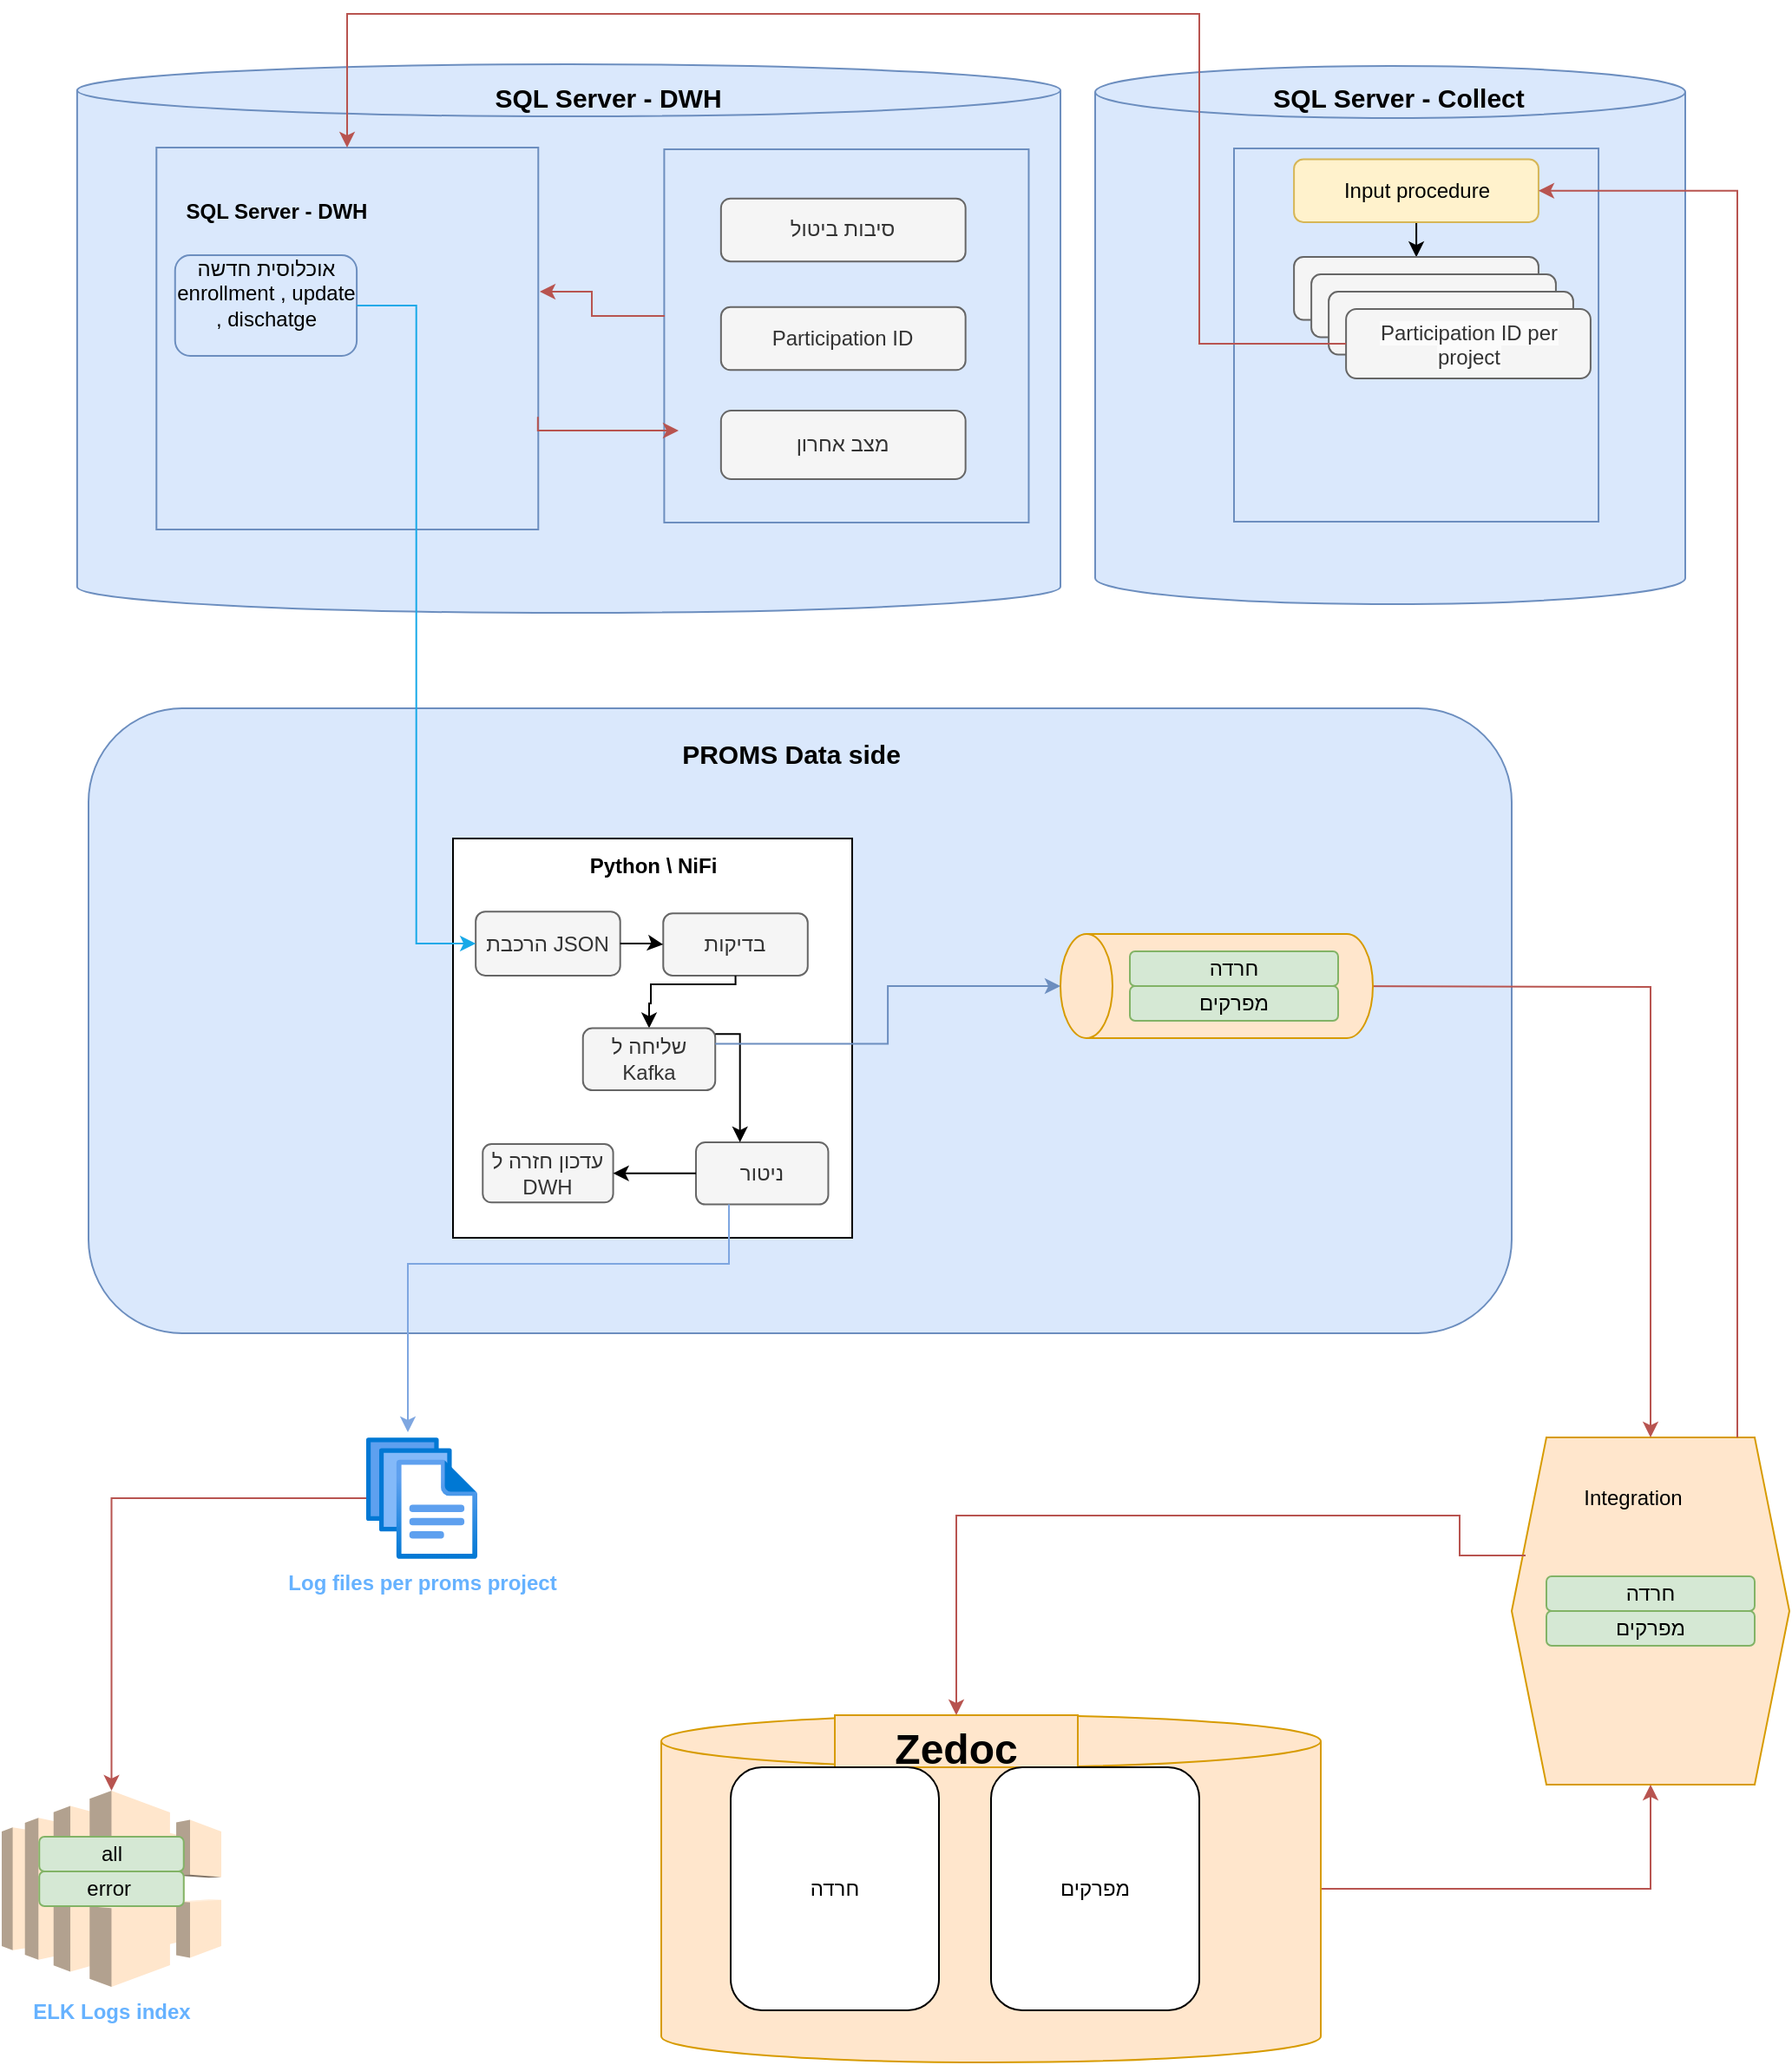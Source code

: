 <mxfile version="22.1.3" type="github">
  <diagram name="‫עמוד-1‬" id="z9KWtGvP0ykJApAYb3_E">
    <mxGraphModel dx="1434" dy="1608" grid="1" gridSize="10" guides="1" tooltips="1" connect="1" arrows="1" fold="1" page="1" pageScale="1" pageWidth="1100" pageHeight="850" math="0" shadow="0">
      <root>
        <mxCell id="0" />
        <mxCell id="1" parent="0" />
        <mxCell id="ZZgVcxSO3x-aKoJtG-Tx-21" value="" style="group" parent="1" vertex="1" connectable="0">
          <mxGeometry x="140" y="-263" width="530" height="268.04" as="geometry" />
        </mxCell>
        <mxCell id="ZZgVcxSO3x-aKoJtG-Tx-17" value="" style="shape=cylinder3;whiteSpace=wrap;html=1;boundedLbl=1;backgroundOutline=1;size=15;fillColor=#dae8fc;strokeColor=#6c8ebf;" parent="ZZgVcxSO3x-aKoJtG-Tx-21" vertex="1">
          <mxGeometry x="-36.553" y="-47.96" width="566.553" height="316" as="geometry" />
        </mxCell>
        <mxCell id="zhimW_uMHWvatuuAIKdU-13" value="" style="group;fillColor=#dae8fc;strokeColor=#6c8ebf;container=0;" parent="ZZgVcxSO3x-aKoJtG-Tx-21" vertex="1" connectable="0">
          <mxGeometry x="301.698" y="1" width="210.027" height="215" as="geometry" />
        </mxCell>
        <mxCell id="wkpVl2k1Z7q7xohtnV9i-1" value="" style="whiteSpace=wrap;html=1;aspect=fixed;container=0;fillColor=#dae8fc;strokeColor=#6c8ebf;" parent="ZZgVcxSO3x-aKoJtG-Tx-21" vertex="1">
          <mxGeometry x="9.14" width="220" height="220" as="geometry" />
        </mxCell>
        <mxCell id="wkpVl2k1Z7q7xohtnV9i-2" value="&lt;b&gt;SQL Server - DWH&lt;/b&gt;" style="text;html=1;strokeColor=none;fillColor=none;align=center;verticalAlign=middle;whiteSpace=wrap;rounded=0;container=0;" parent="ZZgVcxSO3x-aKoJtG-Tx-21" vertex="1">
          <mxGeometry y="22" width="157.007" height="30" as="geometry" />
        </mxCell>
        <mxCell id="wkpVl2k1Z7q7xohtnV9i-15" value="אוכלוסית חדשה enrollment , update , dischatge&lt;br style=&quot;border-color: var(--border-color);&quot;&gt;&amp;nbsp;" style="rounded=1;whiteSpace=wrap;html=1;strokeColor=#6c8ebf;fillColor=#dae8fc;container=0;" parent="ZZgVcxSO3x-aKoJtG-Tx-21" vertex="1">
          <mxGeometry x="19.88" y="62" width="104.67" height="58" as="geometry" />
        </mxCell>
        <mxCell id="zhimW_uMHWvatuuAIKdU-11" value="Participation ID" style="rounded=1;whiteSpace=wrap;html=1;fillColor=#f5f5f5;strokeColor=#666666;fontColor=#333333;container=0;" parent="ZZgVcxSO3x-aKoJtG-Tx-21" vertex="1">
          <mxGeometry x="334.421" y="91.91" width="140.898" height="36.25" as="geometry" />
        </mxCell>
        <mxCell id="zhimW_uMHWvatuuAIKdU-12" value="מצב אחרון" style="rounded=1;whiteSpace=wrap;html=1;strokeColor=#666666;fillColor=#f5f5f5;fontColor=#333333;container=0;" parent="ZZgVcxSO3x-aKoJtG-Tx-21" vertex="1">
          <mxGeometry x="334.421" y="151.46" width="140.898" height="39.54" as="geometry" />
        </mxCell>
        <mxCell id="zhimW_uMHWvatuuAIKdU-25" value="סיבות ביטול" style="rounded=1;whiteSpace=wrap;html=1;fillColor=#f5f5f5;fontColor=#333333;strokeColor=#666666;container=0;" parent="ZZgVcxSO3x-aKoJtG-Tx-21" vertex="1">
          <mxGeometry x="334.421" y="29.36" width="140.898" height="36.25" as="geometry" />
        </mxCell>
        <mxCell id="zhimW_uMHWvatuuAIKdU-15" style="edgeStyle=orthogonalEdgeStyle;rounded=0;orthogonalLoop=1;jettySize=auto;html=1;fillColor=#f8cecc;strokeColor=#b85450;" parent="ZZgVcxSO3x-aKoJtG-Tx-21" edge="1">
          <mxGeometry relative="1" as="geometry">
            <mxPoint x="302" y="97" as="sourcePoint" />
            <mxPoint x="230" y="83" as="targetPoint" />
            <Array as="points">
              <mxPoint x="260" y="97" />
              <mxPoint x="260" y="83" />
              <mxPoint x="231" y="83" />
            </Array>
          </mxGeometry>
        </mxCell>
        <mxCell id="mV6azeuSrDNRdWC2Sgcm-7" value="" style="rounded=1;whiteSpace=wrap;html=1;fillColor=#dae8fc;strokeColor=#6c8ebf;" parent="1" vertex="1">
          <mxGeometry x="110" y="60" width="820" height="360" as="geometry" />
        </mxCell>
        <mxCell id="wkpVl2k1Z7q7xohtnV9i-10" value="" style="shape=hexagon;perimeter=hexagonPerimeter2;whiteSpace=wrap;html=1;fixedSize=1;fillColor=#ffe6cc;strokeColor=#d79b00;" parent="1" vertex="1">
          <mxGeometry x="930" y="480" width="160" height="200" as="geometry" />
        </mxCell>
        <mxCell id="wkpVl2k1Z7q7xohtnV9i-11" value="Integration" style="text;html=1;strokeColor=none;fillColor=none;align=center;verticalAlign=middle;whiteSpace=wrap;rounded=0;" parent="1" vertex="1">
          <mxGeometry x="970" y="500" width="60" height="30" as="geometry" />
        </mxCell>
        <mxCell id="ZZgVcxSO3x-aKoJtG-Tx-31" style="edgeStyle=orthogonalEdgeStyle;rounded=0;orthogonalLoop=1;jettySize=auto;html=1;entryX=0.5;entryY=1;entryDx=0;entryDy=0;fillColor=#f8cecc;strokeColor=#b85450;" parent="1" source="mV6azeuSrDNRdWC2Sgcm-1" target="wkpVl2k1Z7q7xohtnV9i-10" edge="1">
          <mxGeometry relative="1" as="geometry" />
        </mxCell>
        <mxCell id="mV6azeuSrDNRdWC2Sgcm-1" value="" style="shape=cylinder3;whiteSpace=wrap;html=1;boundedLbl=1;backgroundOutline=1;size=15;fillColor=#ffe6cc;strokeColor=#d79b00;" parent="1" vertex="1">
          <mxGeometry x="440" y="640" width="380" height="200" as="geometry" />
        </mxCell>
        <mxCell id="mV6azeuSrDNRdWC2Sgcm-2" value="&lt;h1&gt;Zedoc&lt;/h1&gt;" style="text;html=1;strokeColor=#d79b00;fillColor=#ffe6cc;spacing=5;spacingTop=-20;whiteSpace=wrap;overflow=hidden;rounded=0;align=center;" parent="1" vertex="1">
          <mxGeometry x="540" y="640" width="140" height="30" as="geometry" />
        </mxCell>
        <mxCell id="mV6azeuSrDNRdWC2Sgcm-3" value="מפרקים" style="rounded=1;whiteSpace=wrap;html=1;" parent="1" vertex="1">
          <mxGeometry x="630" y="670" width="120" height="140" as="geometry" />
        </mxCell>
        <mxCell id="mV6azeuSrDNRdWC2Sgcm-4" style="edgeStyle=orthogonalEdgeStyle;rounded=0;orthogonalLoop=1;jettySize=auto;html=1;fillColor=#f8cecc;strokeColor=#b85450;" parent="1" target="wkpVl2k1Z7q7xohtnV9i-10" edge="1">
          <mxGeometry relative="1" as="geometry">
            <mxPoint x="810" y="220.0" as="sourcePoint" />
          </mxGeometry>
        </mxCell>
        <mxCell id="mV6azeuSrDNRdWC2Sgcm-6" value="חרדה" style="rounded=1;whiteSpace=wrap;html=1;" parent="1" vertex="1">
          <mxGeometry x="480" y="670" width="120" height="140" as="geometry" />
        </mxCell>
        <mxCell id="mV6azeuSrDNRdWC2Sgcm-8" value="&lt;font style=&quot;font-size: 15px;&quot;&gt;&lt;b&gt;PROMS Data side&lt;/b&gt;&lt;/font&gt;" style="text;html=1;strokeColor=none;fillColor=none;align=center;verticalAlign=middle;whiteSpace=wrap;rounded=0;" parent="1" vertex="1">
          <mxGeometry x="410" y="71" width="210" height="30" as="geometry" />
        </mxCell>
        <mxCell id="mV6azeuSrDNRdWC2Sgcm-10" value="חרדה" style="rounded=1;whiteSpace=wrap;html=1;fillColor=#d5e8d4;strokeColor=#82b366;" parent="1" vertex="1">
          <mxGeometry x="950" y="560" width="120" height="20" as="geometry" />
        </mxCell>
        <mxCell id="mV6azeuSrDNRdWC2Sgcm-11" value="מפרקים" style="rounded=1;whiteSpace=wrap;html=1;fillColor=#d5e8d4;strokeColor=#82b366;" parent="1" vertex="1">
          <mxGeometry x="950" y="580" width="120" height="20" as="geometry" />
        </mxCell>
        <mxCell id="mV6azeuSrDNRdWC2Sgcm-5" style="edgeStyle=orthogonalEdgeStyle;rounded=0;orthogonalLoop=1;jettySize=auto;html=1;exitX=0.05;exitY=0.34;exitDx=0;exitDy=0;exitPerimeter=0;fillColor=#f8cecc;strokeColor=#b85450;" parent="1" source="wkpVl2k1Z7q7xohtnV9i-10" target="mV6azeuSrDNRdWC2Sgcm-2" edge="1">
          <mxGeometry relative="1" as="geometry">
            <mxPoint x="990" y="545" as="sourcePoint" />
            <mxPoint x="680" y="551" as="targetPoint" />
            <Array as="points">
              <mxPoint x="900" y="548" />
              <mxPoint x="900" y="525" />
              <mxPoint x="610" y="525" />
            </Array>
          </mxGeometry>
        </mxCell>
        <mxCell id="zhimW_uMHWvatuuAIKdU-2" value="&lt;font color=&quot;#66b2ff&quot;&gt;&lt;b&gt;ELK Logs index&lt;/b&gt;&lt;/font&gt;" style="outlineConnect=0;dashed=0;verticalLabelPosition=bottom;verticalAlign=top;align=center;html=1;shape=mxgraph.aws3.elastic_load_balancing;fillColor=#ffe6cc;strokeColor=#d79b00;" parent="1" vertex="1">
          <mxGeometry x="60" y="683.5" width="126.5" height="113" as="geometry" />
        </mxCell>
        <mxCell id="zhimW_uMHWvatuuAIKdU-16" value="KAFKA" style="shape=cylinder3;whiteSpace=wrap;html=1;boundedLbl=1;backgroundOutline=1;size=15;rotation=-90;fillColor=#ffe6cc;strokeColor=#d79b00;" parent="1" vertex="1">
          <mxGeometry x="730" y="130" width="60" height="180" as="geometry" />
        </mxCell>
        <mxCell id="zhimW_uMHWvatuuAIKdU-17" value="חרדה" style="rounded=1;whiteSpace=wrap;html=1;fillColor=#d5e8d4;strokeColor=#82b366;" parent="1" vertex="1">
          <mxGeometry x="710" y="200" width="120" height="20" as="geometry" />
        </mxCell>
        <mxCell id="zhimW_uMHWvatuuAIKdU-18" value="מפרקים" style="rounded=1;whiteSpace=wrap;html=1;fillColor=#d5e8d4;strokeColor=#82b366;" parent="1" vertex="1">
          <mxGeometry x="710" y="220" width="120" height="20" as="geometry" />
        </mxCell>
        <mxCell id="ZZgVcxSO3x-aKoJtG-Tx-3" style="edgeStyle=orthogonalEdgeStyle;rounded=0;orthogonalLoop=1;jettySize=auto;html=1;fillColor=#f8cecc;strokeColor=#b85450;" parent="1" source="ZZgVcxSO3x-aKoJtG-Tx-1" target="zhimW_uMHWvatuuAIKdU-2" edge="1">
          <mxGeometry relative="1" as="geometry" />
        </mxCell>
        <mxCell id="ZZgVcxSO3x-aKoJtG-Tx-1" value="&lt;font color=&quot;#66b2ff&quot;&gt;&lt;b&gt;Log files per proms project&lt;/b&gt;&lt;/font&gt;" style="image;aspect=fixed;html=1;points=[];align=center;fontSize=12;image=img/lib/azure2/general/Files.svg;" parent="1" vertex="1">
          <mxGeometry x="270" y="480" width="64" height="70" as="geometry" />
        </mxCell>
        <mxCell id="ZZgVcxSO3x-aKoJtG-Tx-11" value="" style="group" parent="1" vertex="1" connectable="0">
          <mxGeometry x="320" y="135" width="230" height="230" as="geometry" />
        </mxCell>
        <mxCell id="wkpVl2k1Z7q7xohtnV9i-5" value="" style="whiteSpace=wrap;html=1;aspect=fixed;" parent="ZZgVcxSO3x-aKoJtG-Tx-11" vertex="1">
          <mxGeometry width="230" height="230" as="geometry" />
        </mxCell>
        <mxCell id="wkpVl2k1Z7q7xohtnV9i-6" value="&lt;b&gt;Python \ NiFi&lt;/b&gt;" style="text;html=1;strokeColor=none;fillColor=none;align=center;verticalAlign=middle;whiteSpace=wrap;rounded=0;" parent="ZZgVcxSO3x-aKoJtG-Tx-11" vertex="1">
          <mxGeometry x="28.224" width="175.177" height="31.579" as="geometry" />
        </mxCell>
        <mxCell id="wkpVl2k1Z7q7xohtnV9i-18" value="הרכבת JSON" style="rounded=1;whiteSpace=wrap;html=1;fillColor=#f5f5f5;fontColor=#333333;strokeColor=#666666;" parent="ZZgVcxSO3x-aKoJtG-Tx-11" vertex="1">
          <mxGeometry x="13.084" y="42.105" width="83.263" height="36.842" as="geometry" />
        </mxCell>
        <mxCell id="wkpVl2k1Z7q7xohtnV9i-19" value="בדיקות" style="rounded=1;whiteSpace=wrap;html=1;fillColor=#f5f5f5;strokeColor=#666666;fontColor=#333333;" parent="ZZgVcxSO3x-aKoJtG-Tx-11" vertex="1">
          <mxGeometry x="121.137" y="43.158" width="83.263" height="35.789" as="geometry" />
        </mxCell>
        <mxCell id="ZZgVcxSO3x-aKoJtG-Tx-6" value="" style="edgeStyle=orthogonalEdgeStyle;rounded=0;orthogonalLoop=1;jettySize=auto;html=1;entryX=0;entryY=0.5;entryDx=0;entryDy=0;" parent="ZZgVcxSO3x-aKoJtG-Tx-11" source="wkpVl2k1Z7q7xohtnV9i-18" target="wkpVl2k1Z7q7xohtnV9i-19" edge="1">
          <mxGeometry relative="1" as="geometry" />
        </mxCell>
        <mxCell id="wkpVl2k1Z7q7xohtnV9i-20" value="ניטור" style="rounded=1;whiteSpace=wrap;html=1;fillColor=#f5f5f5;fontColor=#333333;strokeColor=#666666;" parent="ZZgVcxSO3x-aKoJtG-Tx-11" vertex="1">
          <mxGeometry x="139.997" y="174.997" width="76.233" height="35.789" as="geometry" />
        </mxCell>
        <mxCell id="wkpVl2k1Z7q7xohtnV9i-21" value="עדכון חזרה ל DWH" style="rounded=1;whiteSpace=wrap;html=1;fillColor=#f5f5f5;fontColor=#333333;strokeColor=#666666;" parent="ZZgVcxSO3x-aKoJtG-Tx-11" vertex="1">
          <mxGeometry x="17.14" y="176" width="75.151" height="33.684" as="geometry" />
        </mxCell>
        <mxCell id="ZZgVcxSO3x-aKoJtG-Tx-9" value="" style="edgeStyle=orthogonalEdgeStyle;rounded=0;orthogonalLoop=1;jettySize=auto;html=1;entryX=0.5;entryY=0;entryDx=0;entryDy=0;exitX=0.5;exitY=1;exitDx=0;exitDy=0;" parent="ZZgVcxSO3x-aKoJtG-Tx-11" source="wkpVl2k1Z7q7xohtnV9i-19" target="ZZgVcxSO3x-aKoJtG-Tx-14" edge="1">
          <mxGeometry relative="1" as="geometry">
            <mxPoint x="108.242" y="124.211" as="sourcePoint" />
            <mxPoint x="132.032" y="124.211" as="targetPoint" />
            <Array as="points">
              <mxPoint x="162" y="84" />
              <mxPoint x="114" y="84" />
              <mxPoint x="114" y="95" />
              <mxPoint x="113" y="95" />
            </Array>
          </mxGeometry>
        </mxCell>
        <mxCell id="ZZgVcxSO3x-aKoJtG-Tx-10" value="" style="edgeStyle=orthogonalEdgeStyle;rounded=0;orthogonalLoop=1;jettySize=auto;html=1;entryX=1;entryY=0.5;entryDx=0;entryDy=0;exitX=0;exitY=0.5;exitDx=0;exitDy=0;" parent="ZZgVcxSO3x-aKoJtG-Tx-11" source="wkpVl2k1Z7q7xohtnV9i-20" target="wkpVl2k1Z7q7xohtnV9i-21" edge="1">
          <mxGeometry relative="1" as="geometry">
            <mxPoint x="108.242" y="149.474" as="sourcePoint" />
            <mxPoint x="132.032" y="149.474" as="targetPoint" />
          </mxGeometry>
        </mxCell>
        <mxCell id="ZZgVcxSO3x-aKoJtG-Tx-14" value="שליחה ל Kafka" style="rounded=1;whiteSpace=wrap;html=1;fillColor=#f5f5f5;fontColor=#333333;strokeColor=#666666;" parent="ZZgVcxSO3x-aKoJtG-Tx-11" vertex="1">
          <mxGeometry x="74.877" y="109.263" width="76.233" height="35.789" as="geometry" />
        </mxCell>
        <mxCell id="ZZgVcxSO3x-aKoJtG-Tx-15" style="edgeStyle=orthogonalEdgeStyle;rounded=0;orthogonalLoop=1;jettySize=auto;html=1;fillColor=#dae8fc;strokeColor=#000000;" parent="ZZgVcxSO3x-aKoJtG-Tx-11" source="ZZgVcxSO3x-aKoJtG-Tx-14" target="wkpVl2k1Z7q7xohtnV9i-20" edge="1">
          <mxGeometry relative="1" as="geometry">
            <Array as="points">
              <mxPoint x="165.337" y="112.632" />
            </Array>
          </mxGeometry>
        </mxCell>
        <mxCell id="zhimW_uMHWvatuuAIKdU-3" style="edgeStyle=orthogonalEdgeStyle;rounded=0;orthogonalLoop=1;jettySize=auto;html=1;strokeColor=#7EA6E0;entryX=0.375;entryY=-0.043;entryDx=0;entryDy=0;entryPerimeter=0;" parent="1" source="wkpVl2k1Z7q7xohtnV9i-20" target="ZZgVcxSO3x-aKoJtG-Tx-1" edge="1">
          <mxGeometry relative="1" as="geometry">
            <Array as="points">
              <mxPoint x="479" y="380" />
              <mxPoint x="294" y="380" />
            </Array>
          </mxGeometry>
        </mxCell>
        <mxCell id="wkpVl2k1Z7q7xohtnV9i-29" style="edgeStyle=orthogonalEdgeStyle;rounded=0;orthogonalLoop=1;jettySize=auto;html=1;exitX=1;exitY=0.25;exitDx=0;exitDy=0;fillColor=#dae8fc;strokeColor=#6c8ebf;" parent="1" source="ZZgVcxSO3x-aKoJtG-Tx-14" target="zhimW_uMHWvatuuAIKdU-16" edge="1">
          <mxGeometry relative="1" as="geometry">
            <mxPoint x="690" y="220.0" as="targetPoint" />
          </mxGeometry>
        </mxCell>
        <mxCell id="0KDFeaM7N-HZ0YYkBc0z-9" style="edgeStyle=orthogonalEdgeStyle;rounded=0;orthogonalLoop=1;jettySize=auto;html=1;strokeColor=#17A9E8;entryX=0;entryY=0.5;entryDx=0;entryDy=0;" parent="1" source="wkpVl2k1Z7q7xohtnV9i-15" target="wkpVl2k1Z7q7xohtnV9i-18" edge="1">
          <mxGeometry relative="1" as="geometry">
            <Array as="points" />
            <mxPoint x="340" y="270" as="targetPoint" />
          </mxGeometry>
        </mxCell>
        <mxCell id="zhimW_uMHWvatuuAIKdU-10" value="&lt;b&gt;&lt;font style=&quot;font-size: 15px;&quot;&gt;SQL Server - DWH&lt;/font&gt;&lt;/b&gt;" style="text;html=1;strokeColor=none;fillColor=none;align=center;verticalAlign=middle;whiteSpace=wrap;rounded=0;container=0;" parent="1" vertex="1">
          <mxGeometry x="338.386" y="-303" width="143.234" height="21.274" as="geometry" />
        </mxCell>
        <mxCell id="ZZgVcxSO3x-aKoJtG-Tx-22" value="" style="shape=cylinder3;whiteSpace=wrap;html=1;boundedLbl=1;backgroundOutline=1;size=15;fillColor=#dae8fc;strokeColor=#6c8ebf;" parent="1" vertex="1">
          <mxGeometry x="690" y="-310" width="340" height="310" as="geometry" />
        </mxCell>
        <mxCell id="ZZgVcxSO3x-aKoJtG-Tx-23" value="&lt;b&gt;&lt;font style=&quot;font-size: 15px;&quot;&gt;SQL Server - Collect&lt;/font&gt;&lt;/b&gt;" style="text;html=1;strokeColor=none;fillColor=none;align=center;verticalAlign=middle;whiteSpace=wrap;rounded=0;container=0;" parent="1" vertex="1">
          <mxGeometry x="770" y="-303" width="190" height="21.27" as="geometry" />
        </mxCell>
        <mxCell id="ZZgVcxSO3x-aKoJtG-Tx-24" value="" style="group;fillColor=#dae8fc;strokeColor=#6c8ebf;container=0;" parent="1" vertex="1" connectable="0">
          <mxGeometry x="769.998" y="-262.5" width="210.027" height="215" as="geometry" />
        </mxCell>
        <mxCell id="ZZgVcxSO3x-aKoJtG-Tx-33" style="edgeStyle=orthogonalEdgeStyle;rounded=0;orthogonalLoop=1;jettySize=auto;html=1;entryX=0.5;entryY=0;entryDx=0;entryDy=0;" parent="1" source="ZZgVcxSO3x-aKoJtG-Tx-26" target="ZZgVcxSO3x-aKoJtG-Tx-27" edge="1">
          <mxGeometry relative="1" as="geometry" />
        </mxCell>
        <mxCell id="ZZgVcxSO3x-aKoJtG-Tx-26" value="Input procedure" style="rounded=1;whiteSpace=wrap;html=1;fillColor=#fff2cc;strokeColor=#d6b656;container=0;" parent="1" vertex="1">
          <mxGeometry x="804.561" y="-256.25" width="140.898" height="36.25" as="geometry" />
        </mxCell>
        <mxCell id="ZZgVcxSO3x-aKoJtG-Tx-27" value="" style="rounded=1;whiteSpace=wrap;html=1;fillColor=#f5f5f5;strokeColor=#666666;fontColor=#333333;container=0;" parent="1" vertex="1">
          <mxGeometry x="804.561" y="-200" width="140.898" height="36.25" as="geometry" />
        </mxCell>
        <mxCell id="ZZgVcxSO3x-aKoJtG-Tx-28" value="" style="rounded=1;whiteSpace=wrap;html=1;fillColor=#f5f5f5;strokeColor=#666666;fontColor=#333333;container=0;" parent="1" vertex="1">
          <mxGeometry x="814.561" y="-190" width="140.898" height="36.25" as="geometry" />
        </mxCell>
        <mxCell id="ZZgVcxSO3x-aKoJtG-Tx-29" value="" style="rounded=1;whiteSpace=wrap;html=1;fillColor=#f5f5f5;strokeColor=#666666;fontColor=#333333;container=0;" parent="1" vertex="1">
          <mxGeometry x="824.561" y="-180" width="140.898" height="36.25" as="geometry" />
        </mxCell>
        <mxCell id="ZZgVcxSO3x-aKoJtG-Tx-30" value="&lt;span style=&quot;color: rgb(51, 51, 51); font-family: Helvetica; font-size: 12px; font-style: normal; font-variant-ligatures: normal; font-variant-caps: normal; font-weight: 400; letter-spacing: normal; orphans: 2; text-align: center; text-indent: 0px; text-transform: none; widows: 2; word-spacing: 0px; -webkit-text-stroke-width: 0px; background-color: rgb(251, 251, 251); text-decoration-thickness: initial; text-decoration-style: initial; text-decoration-color: initial; float: none; display: inline !important;&quot;&gt;Participation ID per project&lt;/span&gt;" style="rounded=1;whiteSpace=wrap;html=1;fillColor=#f5f5f5;strokeColor=#666666;fontColor=#333333;container=0;verticalAlign=top;" parent="1" vertex="1">
          <mxGeometry x="834.56" y="-170" width="140.9" height="40" as="geometry" />
        </mxCell>
        <mxCell id="ZZgVcxSO3x-aKoJtG-Tx-32" style="edgeStyle=orthogonalEdgeStyle;rounded=0;orthogonalLoop=1;jettySize=auto;html=1;entryX=1;entryY=0.5;entryDx=0;entryDy=0;fillColor=#f8cecc;strokeColor=#b85450;" parent="1" source="wkpVl2k1Z7q7xohtnV9i-10" target="ZZgVcxSO3x-aKoJtG-Tx-26" edge="1">
          <mxGeometry relative="1" as="geometry">
            <Array as="points">
              <mxPoint x="1060" y="-238" />
            </Array>
          </mxGeometry>
        </mxCell>
        <mxCell id="ZZgVcxSO3x-aKoJtG-Tx-35" style="edgeStyle=orthogonalEdgeStyle;rounded=0;orthogonalLoop=1;jettySize=auto;html=1;fillColor=#f8cecc;strokeColor=#b85450;" parent="1" source="ZZgVcxSO3x-aKoJtG-Tx-30" target="wkpVl2k1Z7q7xohtnV9i-1" edge="1">
          <mxGeometry relative="1" as="geometry">
            <Array as="points">
              <mxPoint x="750" y="-150" />
              <mxPoint x="750" y="-340" />
              <mxPoint x="259" y="-340" />
            </Array>
          </mxGeometry>
        </mxCell>
        <mxCell id="w-ItM-oGuZGp61pXfOKI-1" style="edgeStyle=orthogonalEdgeStyle;rounded=0;orthogonalLoop=1;jettySize=auto;html=1;fillColor=#f8cecc;strokeColor=#b85450;exitX=0.999;exitY=0.705;exitDx=0;exitDy=0;exitPerimeter=0;" edge="1" parent="1" source="wkpVl2k1Z7q7xohtnV9i-1">
          <mxGeometry relative="1" as="geometry">
            <mxPoint x="452" y="-156" as="sourcePoint" />
            <mxPoint x="450" y="-100" as="targetPoint" />
            <Array as="points">
              <mxPoint x="369" y="-100" />
            </Array>
          </mxGeometry>
        </mxCell>
        <mxCell id="w-ItM-oGuZGp61pXfOKI-2" value="all" style="rounded=1;whiteSpace=wrap;html=1;fillColor=#d5e8d4;strokeColor=#82b366;" vertex="1" parent="1">
          <mxGeometry x="81.63" y="710" width="83.25" height="20" as="geometry" />
        </mxCell>
        <mxCell id="w-ItM-oGuZGp61pXfOKI-3" value="error&amp;nbsp;" style="rounded=1;whiteSpace=wrap;html=1;fillColor=#d5e8d4;strokeColor=#82b366;" vertex="1" parent="1">
          <mxGeometry x="81.63" y="730" width="83.25" height="20" as="geometry" />
        </mxCell>
      </root>
    </mxGraphModel>
  </diagram>
</mxfile>
